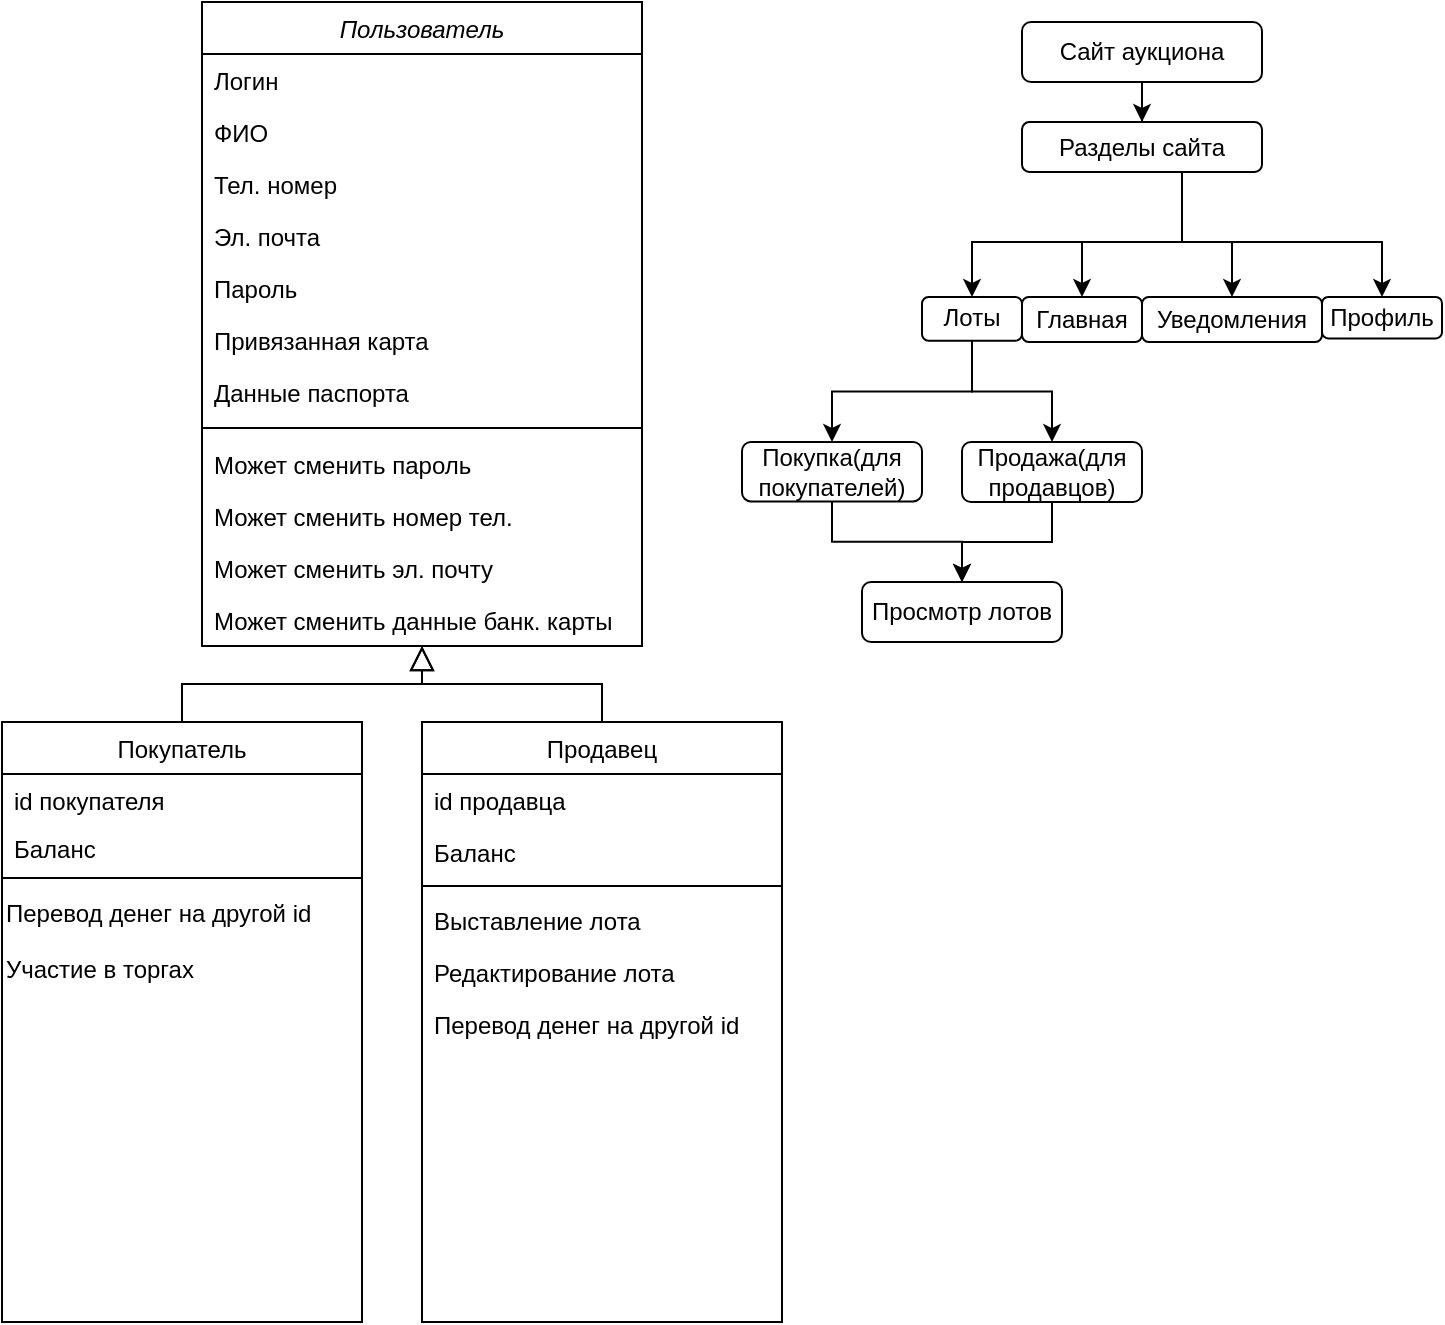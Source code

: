 <mxfile version="20.4.0" type="github">
  <diagram id="C5RBs43oDa-KdzZeNtuy" name="Page-1">
    <mxGraphModel dx="942" dy="600" grid="1" gridSize="10" guides="1" tooltips="1" connect="1" arrows="1" fold="1" page="1" pageScale="1" pageWidth="827" pageHeight="1169" math="0" shadow="0">
      <root>
        <mxCell id="WIyWlLk6GJQsqaUBKTNV-0" />
        <mxCell id="WIyWlLk6GJQsqaUBKTNV-1" parent="WIyWlLk6GJQsqaUBKTNV-0" />
        <mxCell id="zkfFHV4jXpPFQw0GAbJ--0" value="Пользователь" style="swimlane;fontStyle=2;align=center;verticalAlign=top;childLayout=stackLayout;horizontal=1;startSize=26;horizontalStack=0;resizeParent=1;resizeLast=0;collapsible=1;marginBottom=0;rounded=0;shadow=0;strokeWidth=1;" parent="WIyWlLk6GJQsqaUBKTNV-1" vertex="1">
          <mxGeometry x="220" width="220" height="322" as="geometry">
            <mxRectangle x="230" y="140" width="160" height="26" as="alternateBounds" />
          </mxGeometry>
        </mxCell>
        <mxCell id="zkfFHV4jXpPFQw0GAbJ--1" value="Логин" style="text;align=left;verticalAlign=top;spacingLeft=4;spacingRight=4;overflow=hidden;rotatable=0;points=[[0,0.5],[1,0.5]];portConstraint=eastwest;" parent="zkfFHV4jXpPFQw0GAbJ--0" vertex="1">
          <mxGeometry y="26" width="220" height="26" as="geometry" />
        </mxCell>
        <mxCell id="sA2ASHJJZ7ZXsXueiLam-10" value="ФИО" style="text;align=left;verticalAlign=top;spacingLeft=4;spacingRight=4;overflow=hidden;rotatable=0;points=[[0,0.5],[1,0.5]];portConstraint=eastwest;" vertex="1" parent="zkfFHV4jXpPFQw0GAbJ--0">
          <mxGeometry y="52" width="220" height="26" as="geometry" />
        </mxCell>
        <mxCell id="zkfFHV4jXpPFQw0GAbJ--2" value="Тел. номер" style="text;align=left;verticalAlign=top;spacingLeft=4;spacingRight=4;overflow=hidden;rotatable=0;points=[[0,0.5],[1,0.5]];portConstraint=eastwest;rounded=0;shadow=0;html=0;" parent="zkfFHV4jXpPFQw0GAbJ--0" vertex="1">
          <mxGeometry y="78" width="220" height="26" as="geometry" />
        </mxCell>
        <mxCell id="zkfFHV4jXpPFQw0GAbJ--3" value="Эл. почта" style="text;align=left;verticalAlign=top;spacingLeft=4;spacingRight=4;overflow=hidden;rotatable=0;points=[[0,0.5],[1,0.5]];portConstraint=eastwest;rounded=0;shadow=0;html=0;" parent="zkfFHV4jXpPFQw0GAbJ--0" vertex="1">
          <mxGeometry y="104" width="220" height="26" as="geometry" />
        </mxCell>
        <mxCell id="sA2ASHJJZ7ZXsXueiLam-3" value="Пароль" style="text;align=left;verticalAlign=top;spacingLeft=4;spacingRight=4;overflow=hidden;rotatable=0;points=[[0,0.5],[1,0.5]];portConstraint=eastwest;rounded=0;shadow=0;html=0;" vertex="1" parent="zkfFHV4jXpPFQw0GAbJ--0">
          <mxGeometry y="130" width="220" height="26" as="geometry" />
        </mxCell>
        <mxCell id="sA2ASHJJZ7ZXsXueiLam-4" value="Привязанная карта" style="text;align=left;verticalAlign=top;spacingLeft=4;spacingRight=4;overflow=hidden;rotatable=0;points=[[0,0.5],[1,0.5]];portConstraint=eastwest;rounded=0;shadow=0;html=0;" vertex="1" parent="zkfFHV4jXpPFQw0GAbJ--0">
          <mxGeometry y="156" width="220" height="26" as="geometry" />
        </mxCell>
        <mxCell id="sA2ASHJJZ7ZXsXueiLam-5" value="Данные паспорта" style="text;align=left;verticalAlign=top;spacingLeft=4;spacingRight=4;overflow=hidden;rotatable=0;points=[[0,0.5],[1,0.5]];portConstraint=eastwest;rounded=0;shadow=0;html=0;" vertex="1" parent="zkfFHV4jXpPFQw0GAbJ--0">
          <mxGeometry y="182" width="220" height="26" as="geometry" />
        </mxCell>
        <mxCell id="zkfFHV4jXpPFQw0GAbJ--4" value="" style="line;html=1;strokeWidth=1;align=left;verticalAlign=middle;spacingTop=-1;spacingLeft=3;spacingRight=3;rotatable=0;labelPosition=right;points=[];portConstraint=eastwest;" parent="zkfFHV4jXpPFQw0GAbJ--0" vertex="1">
          <mxGeometry y="208" width="220" height="10" as="geometry" />
        </mxCell>
        <mxCell id="sA2ASHJJZ7ZXsXueiLam-7" value="Может сменить пароль" style="text;align=left;verticalAlign=top;spacingLeft=4;spacingRight=4;overflow=hidden;rotatable=0;points=[[0,0.5],[1,0.5]];portConstraint=eastwest;rounded=0;shadow=0;html=0;" vertex="1" parent="zkfFHV4jXpPFQw0GAbJ--0">
          <mxGeometry y="218" width="220" height="26" as="geometry" />
        </mxCell>
        <mxCell id="sA2ASHJJZ7ZXsXueiLam-11" value="Может сменить номер тел." style="text;align=left;verticalAlign=top;spacingLeft=4;spacingRight=4;overflow=hidden;rotatable=0;points=[[0,0.5],[1,0.5]];portConstraint=eastwest;rounded=0;shadow=0;html=0;" vertex="1" parent="zkfFHV4jXpPFQw0GAbJ--0">
          <mxGeometry y="244" width="220" height="26" as="geometry" />
        </mxCell>
        <mxCell id="sA2ASHJJZ7ZXsXueiLam-12" value="Может сменить эл. почту" style="text;align=left;verticalAlign=top;spacingLeft=4;spacingRight=4;overflow=hidden;rotatable=0;points=[[0,0.5],[1,0.5]];portConstraint=eastwest;rounded=0;shadow=0;html=0;" vertex="1" parent="zkfFHV4jXpPFQw0GAbJ--0">
          <mxGeometry y="270" width="220" height="26" as="geometry" />
        </mxCell>
        <mxCell id="sA2ASHJJZ7ZXsXueiLam-13" value="Может сменить данные банк. карты" style="text;align=left;verticalAlign=top;spacingLeft=4;spacingRight=4;overflow=hidden;rotatable=0;points=[[0,0.5],[1,0.5]];portConstraint=eastwest;rounded=0;shadow=0;html=0;" vertex="1" parent="zkfFHV4jXpPFQw0GAbJ--0">
          <mxGeometry y="296" width="220" height="26" as="geometry" />
        </mxCell>
        <mxCell id="zkfFHV4jXpPFQw0GAbJ--6" value="Покупатель" style="swimlane;fontStyle=0;align=center;verticalAlign=top;childLayout=stackLayout;horizontal=1;startSize=26;horizontalStack=0;resizeParent=1;resizeLast=0;collapsible=1;marginBottom=0;rounded=0;shadow=0;strokeWidth=1;" parent="WIyWlLk6GJQsqaUBKTNV-1" vertex="1">
          <mxGeometry x="120" y="360" width="180" height="300" as="geometry">
            <mxRectangle x="130" y="380" width="160" height="26" as="alternateBounds" />
          </mxGeometry>
        </mxCell>
        <mxCell id="zkfFHV4jXpPFQw0GAbJ--8" value="id покупателя" style="text;align=left;verticalAlign=top;spacingLeft=4;spacingRight=4;overflow=hidden;rotatable=0;points=[[0,0.5],[1,0.5]];portConstraint=eastwest;rounded=0;shadow=0;html=0;" parent="zkfFHV4jXpPFQw0GAbJ--6" vertex="1">
          <mxGeometry y="26" width="180" height="24" as="geometry" />
        </mxCell>
        <mxCell id="sA2ASHJJZ7ZXsXueiLam-20" value="Баланс" style="text;align=left;verticalAlign=top;spacingLeft=4;spacingRight=4;overflow=hidden;rotatable=0;points=[[0,0.5],[1,0.5]];portConstraint=eastwest;rounded=0;shadow=0;html=0;" vertex="1" parent="zkfFHV4jXpPFQw0GAbJ--6">
          <mxGeometry y="50" width="180" height="24" as="geometry" />
        </mxCell>
        <mxCell id="zkfFHV4jXpPFQw0GAbJ--9" value="" style="line;html=1;strokeWidth=1;align=left;verticalAlign=middle;spacingTop=-1;spacingLeft=3;spacingRight=3;rotatable=0;labelPosition=right;points=[];portConstraint=eastwest;" parent="zkfFHV4jXpPFQw0GAbJ--6" vertex="1">
          <mxGeometry y="74" width="180" height="8" as="geometry" />
        </mxCell>
        <mxCell id="sA2ASHJJZ7ZXsXueiLam-23" value="Перевод денег на другой id" style="text;whiteSpace=wrap;html=1;" vertex="1" parent="zkfFHV4jXpPFQw0GAbJ--6">
          <mxGeometry y="82" width="180" height="28" as="geometry" />
        </mxCell>
        <mxCell id="sA2ASHJJZ7ZXsXueiLam-24" value="Участие в торгах" style="text;whiteSpace=wrap;html=1;" vertex="1" parent="zkfFHV4jXpPFQw0GAbJ--6">
          <mxGeometry y="110" width="180" height="28" as="geometry" />
        </mxCell>
        <mxCell id="zkfFHV4jXpPFQw0GAbJ--12" value="" style="endArrow=block;endSize=10;endFill=0;shadow=0;strokeWidth=1;rounded=0;edgeStyle=elbowEdgeStyle;elbow=vertical;" parent="WIyWlLk6GJQsqaUBKTNV-1" source="zkfFHV4jXpPFQw0GAbJ--6" target="zkfFHV4jXpPFQw0GAbJ--0" edge="1">
          <mxGeometry width="160" relative="1" as="geometry">
            <mxPoint x="200" y="203" as="sourcePoint" />
            <mxPoint x="200" y="203" as="targetPoint" />
          </mxGeometry>
        </mxCell>
        <mxCell id="zkfFHV4jXpPFQw0GAbJ--13" value="Продавец" style="swimlane;fontStyle=0;align=center;verticalAlign=top;childLayout=stackLayout;horizontal=1;startSize=26;horizontalStack=0;resizeParent=1;resizeLast=0;collapsible=1;marginBottom=0;rounded=0;shadow=0;strokeWidth=1;" parent="WIyWlLk6GJQsqaUBKTNV-1" vertex="1">
          <mxGeometry x="330" y="360" width="180" height="300" as="geometry">
            <mxRectangle x="340" y="380" width="170" height="26" as="alternateBounds" />
          </mxGeometry>
        </mxCell>
        <mxCell id="zkfFHV4jXpPFQw0GAbJ--14" value="id продавца" style="text;align=left;verticalAlign=top;spacingLeft=4;spacingRight=4;overflow=hidden;rotatable=0;points=[[0,0.5],[1,0.5]];portConstraint=eastwest;" parent="zkfFHV4jXpPFQw0GAbJ--13" vertex="1">
          <mxGeometry y="26" width="180" height="26" as="geometry" />
        </mxCell>
        <mxCell id="sA2ASHJJZ7ZXsXueiLam-21" value="Баланс" style="text;align=left;verticalAlign=top;spacingLeft=4;spacingRight=4;overflow=hidden;rotatable=0;points=[[0,0.5],[1,0.5]];portConstraint=eastwest;" vertex="1" parent="zkfFHV4jXpPFQw0GAbJ--13">
          <mxGeometry y="52" width="180" height="26" as="geometry" />
        </mxCell>
        <mxCell id="zkfFHV4jXpPFQw0GAbJ--15" value="" style="line;html=1;strokeWidth=1;align=left;verticalAlign=middle;spacingTop=-1;spacingLeft=3;spacingRight=3;rotatable=0;labelPosition=right;points=[];portConstraint=eastwest;" parent="zkfFHV4jXpPFQw0GAbJ--13" vertex="1">
          <mxGeometry y="78" width="180" height="8" as="geometry" />
        </mxCell>
        <mxCell id="sA2ASHJJZ7ZXsXueiLam-16" value="Выставление лота" style="text;align=left;verticalAlign=top;spacingLeft=4;spacingRight=4;overflow=hidden;rotatable=0;points=[[0,0.5],[1,0.5]];portConstraint=eastwest;" vertex="1" parent="zkfFHV4jXpPFQw0GAbJ--13">
          <mxGeometry y="86" width="180" height="26" as="geometry" />
        </mxCell>
        <mxCell id="sA2ASHJJZ7ZXsXueiLam-17" value="Редактирование лота" style="text;align=left;verticalAlign=top;spacingLeft=4;spacingRight=4;overflow=hidden;rotatable=0;points=[[0,0.5],[1,0.5]];portConstraint=eastwest;" vertex="1" parent="zkfFHV4jXpPFQw0GAbJ--13">
          <mxGeometry y="112" width="180" height="26" as="geometry" />
        </mxCell>
        <mxCell id="sA2ASHJJZ7ZXsXueiLam-22" value="Перевод денег на другой id" style="text;align=left;verticalAlign=top;spacingLeft=4;spacingRight=4;overflow=hidden;rotatable=0;points=[[0,0.5],[1,0.5]];portConstraint=eastwest;" vertex="1" parent="zkfFHV4jXpPFQw0GAbJ--13">
          <mxGeometry y="138" width="180" height="26" as="geometry" />
        </mxCell>
        <mxCell id="zkfFHV4jXpPFQw0GAbJ--16" value="" style="endArrow=block;endSize=10;endFill=0;shadow=0;strokeWidth=1;rounded=0;edgeStyle=elbowEdgeStyle;elbow=vertical;" parent="WIyWlLk6GJQsqaUBKTNV-1" source="zkfFHV4jXpPFQw0GAbJ--13" target="zkfFHV4jXpPFQw0GAbJ--0" edge="1">
          <mxGeometry width="160" relative="1" as="geometry">
            <mxPoint x="210" y="373" as="sourcePoint" />
            <mxPoint x="310" y="271" as="targetPoint" />
          </mxGeometry>
        </mxCell>
        <mxCell id="sA2ASHJJZ7ZXsXueiLam-31" value="" style="edgeStyle=orthogonalEdgeStyle;rounded=0;orthogonalLoop=1;jettySize=auto;html=1;" edge="1" parent="WIyWlLk6GJQsqaUBKTNV-1" source="sA2ASHJJZ7ZXsXueiLam-29" target="sA2ASHJJZ7ZXsXueiLam-30">
          <mxGeometry relative="1" as="geometry" />
        </mxCell>
        <mxCell id="sA2ASHJJZ7ZXsXueiLam-29" value="Сайт аукциона" style="rounded=1;whiteSpace=wrap;html=1;fillColor=none;shadow=0;" vertex="1" parent="WIyWlLk6GJQsqaUBKTNV-1">
          <mxGeometry x="630" y="10" width="120" height="30" as="geometry" />
        </mxCell>
        <mxCell id="sA2ASHJJZ7ZXsXueiLam-33" value="" style="edgeStyle=orthogonalEdgeStyle;rounded=0;orthogonalLoop=1;jettySize=auto;html=1;" edge="1" parent="WIyWlLk6GJQsqaUBKTNV-1" source="sA2ASHJJZ7ZXsXueiLam-30" target="sA2ASHJJZ7ZXsXueiLam-32">
          <mxGeometry relative="1" as="geometry">
            <Array as="points">
              <mxPoint x="710" y="120" />
              <mxPoint x="660" y="120" />
            </Array>
          </mxGeometry>
        </mxCell>
        <mxCell id="sA2ASHJJZ7ZXsXueiLam-35" value="" style="edgeStyle=orthogonalEdgeStyle;rounded=0;orthogonalLoop=1;jettySize=auto;html=1;" edge="1" parent="WIyWlLk6GJQsqaUBKTNV-1" source="sA2ASHJJZ7ZXsXueiLam-30" target="sA2ASHJJZ7ZXsXueiLam-34">
          <mxGeometry relative="1" as="geometry">
            <Array as="points">
              <mxPoint x="710" y="120" />
              <mxPoint x="605" y="120" />
            </Array>
          </mxGeometry>
        </mxCell>
        <mxCell id="sA2ASHJJZ7ZXsXueiLam-37" value="" style="edgeStyle=orthogonalEdgeStyle;rounded=0;orthogonalLoop=1;jettySize=auto;html=1;" edge="1" parent="WIyWlLk6GJQsqaUBKTNV-1" source="sA2ASHJJZ7ZXsXueiLam-30" target="sA2ASHJJZ7ZXsXueiLam-36">
          <mxGeometry relative="1" as="geometry">
            <Array as="points">
              <mxPoint x="710" y="120" />
              <mxPoint x="735" y="120" />
            </Array>
          </mxGeometry>
        </mxCell>
        <mxCell id="sA2ASHJJZ7ZXsXueiLam-39" value="" style="edgeStyle=orthogonalEdgeStyle;rounded=0;orthogonalLoop=1;jettySize=auto;html=1;" edge="1" parent="WIyWlLk6GJQsqaUBKTNV-1" source="sA2ASHJJZ7ZXsXueiLam-30" target="sA2ASHJJZ7ZXsXueiLam-38">
          <mxGeometry relative="1" as="geometry">
            <Array as="points">
              <mxPoint x="710" y="120" />
              <mxPoint x="810" y="120" />
            </Array>
          </mxGeometry>
        </mxCell>
        <mxCell id="sA2ASHJJZ7ZXsXueiLam-30" value="Разделы сайта" style="whiteSpace=wrap;html=1;fillColor=none;rounded=1;shadow=0;" vertex="1" parent="WIyWlLk6GJQsqaUBKTNV-1">
          <mxGeometry x="630" y="60" width="120" height="25" as="geometry" />
        </mxCell>
        <mxCell id="sA2ASHJJZ7ZXsXueiLam-32" value="Главная" style="whiteSpace=wrap;html=1;fillColor=none;rounded=1;shadow=0;" vertex="1" parent="WIyWlLk6GJQsqaUBKTNV-1">
          <mxGeometry x="630" y="147.5" width="60" height="22.5" as="geometry" />
        </mxCell>
        <mxCell id="sA2ASHJJZ7ZXsXueiLam-41" value="" style="edgeStyle=orthogonalEdgeStyle;rounded=0;orthogonalLoop=1;jettySize=auto;html=1;" edge="1" parent="WIyWlLk6GJQsqaUBKTNV-1" source="sA2ASHJJZ7ZXsXueiLam-34" target="sA2ASHJJZ7ZXsXueiLam-40">
          <mxGeometry relative="1" as="geometry" />
        </mxCell>
        <mxCell id="sA2ASHJJZ7ZXsXueiLam-45" value="" style="edgeStyle=orthogonalEdgeStyle;rounded=0;orthogonalLoop=1;jettySize=auto;html=1;" edge="1" parent="WIyWlLk6GJQsqaUBKTNV-1" source="sA2ASHJJZ7ZXsXueiLam-34" target="sA2ASHJJZ7ZXsXueiLam-44">
          <mxGeometry relative="1" as="geometry" />
        </mxCell>
        <mxCell id="sA2ASHJJZ7ZXsXueiLam-34" value="Лоты" style="whiteSpace=wrap;html=1;fillColor=none;rounded=1;shadow=0;" vertex="1" parent="WIyWlLk6GJQsqaUBKTNV-1">
          <mxGeometry x="580" y="147.5" width="50" height="21.87" as="geometry" />
        </mxCell>
        <mxCell id="sA2ASHJJZ7ZXsXueiLam-36" value="Уведомления" style="whiteSpace=wrap;html=1;fillColor=none;rounded=1;shadow=0;" vertex="1" parent="WIyWlLk6GJQsqaUBKTNV-1">
          <mxGeometry x="690" y="147.5" width="90" height="22.5" as="geometry" />
        </mxCell>
        <mxCell id="sA2ASHJJZ7ZXsXueiLam-38" value="Профиль" style="whiteSpace=wrap;html=1;fillColor=none;rounded=1;shadow=0;" vertex="1" parent="WIyWlLk6GJQsqaUBKTNV-1">
          <mxGeometry x="780" y="147.5" width="60" height="20.69" as="geometry" />
        </mxCell>
        <mxCell id="sA2ASHJJZ7ZXsXueiLam-47" value="" style="edgeStyle=orthogonalEdgeStyle;rounded=0;orthogonalLoop=1;jettySize=auto;html=1;" edge="1" parent="WIyWlLk6GJQsqaUBKTNV-1" source="sA2ASHJJZ7ZXsXueiLam-40" target="sA2ASHJJZ7ZXsXueiLam-46">
          <mxGeometry relative="1" as="geometry" />
        </mxCell>
        <mxCell id="sA2ASHJJZ7ZXsXueiLam-40" value="Покупка(для покупателей)" style="whiteSpace=wrap;html=1;fillColor=none;rounded=1;shadow=0;" vertex="1" parent="WIyWlLk6GJQsqaUBKTNV-1">
          <mxGeometry x="490" y="220" width="90" height="29.69" as="geometry" />
        </mxCell>
        <mxCell id="sA2ASHJJZ7ZXsXueiLam-48" value="" style="edgeStyle=orthogonalEdgeStyle;rounded=0;orthogonalLoop=1;jettySize=auto;html=1;" edge="1" parent="WIyWlLk6GJQsqaUBKTNV-1" source="sA2ASHJJZ7ZXsXueiLam-44" target="sA2ASHJJZ7ZXsXueiLam-46">
          <mxGeometry relative="1" as="geometry" />
        </mxCell>
        <mxCell id="sA2ASHJJZ7ZXsXueiLam-44" value="Продажа(для продавцов)" style="whiteSpace=wrap;html=1;fillColor=none;rounded=1;shadow=0;" vertex="1" parent="WIyWlLk6GJQsqaUBKTNV-1">
          <mxGeometry x="600" y="220.01" width="90" height="30" as="geometry" />
        </mxCell>
        <mxCell id="sA2ASHJJZ7ZXsXueiLam-46" value="Просмотр лотов" style="whiteSpace=wrap;html=1;fillColor=none;rounded=1;shadow=0;" vertex="1" parent="WIyWlLk6GJQsqaUBKTNV-1">
          <mxGeometry x="550" y="290" width="100" height="30" as="geometry" />
        </mxCell>
      </root>
    </mxGraphModel>
  </diagram>
</mxfile>
